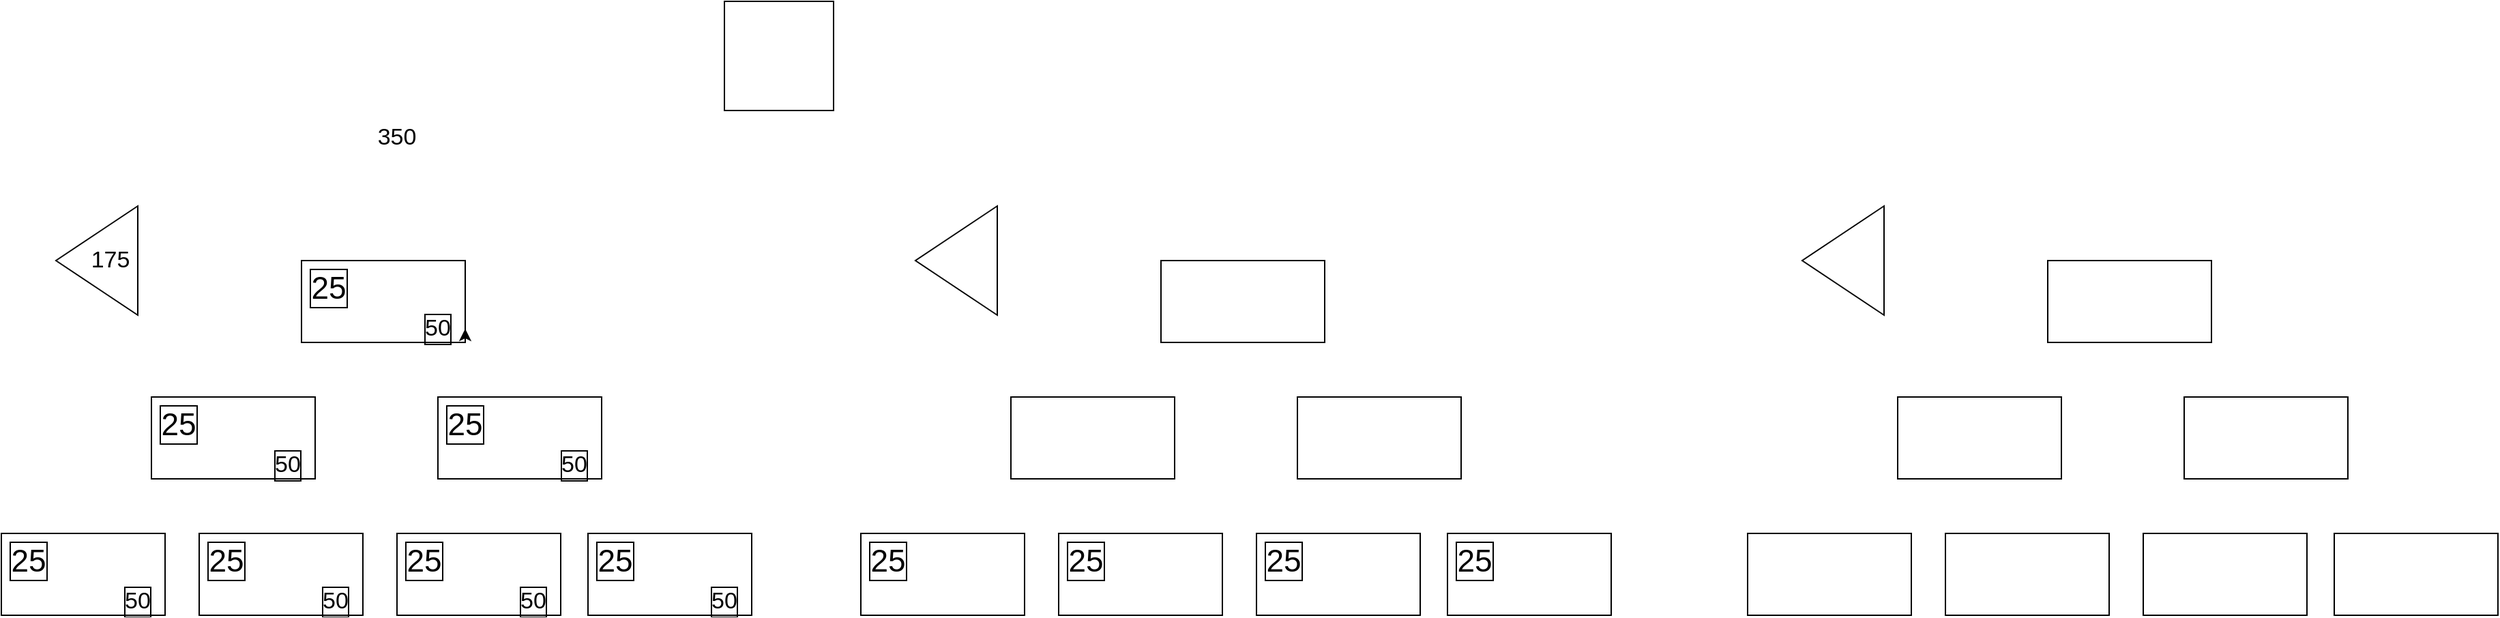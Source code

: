 <mxfile version="13.8.6" type="github">
  <diagram id="OZLdci_d4gNUk_2OADPe" name="Page-1">
    <mxGraphModel dx="1182" dy="763" grid="1" gridSize="10" guides="1" tooltips="1" connect="1" arrows="1" fold="1" page="1" pageScale="1" pageWidth="1700" pageHeight="1100" math="0" shadow="0">
      <root>
        <mxCell id="0" />
        <mxCell id="1" parent="0" />
        <mxCell id="2rhj8iCeanHNHY9vTOnK-1" value="" style="rounded=0;whiteSpace=wrap;html=1;" parent="1" vertex="1">
          <mxGeometry x="220" y="360" width="120" height="60" as="geometry" />
        </mxCell>
        <mxCell id="2rhj8iCeanHNHY9vTOnK-2" value="" style="rounded=0;whiteSpace=wrap;html=1;" parent="1" vertex="1">
          <mxGeometry x="110" y="460" width="120" height="60" as="geometry" />
        </mxCell>
        <mxCell id="2rhj8iCeanHNHY9vTOnK-3" value="" style="rounded=0;whiteSpace=wrap;html=1;" parent="1" vertex="1">
          <mxGeometry x="320" y="460" width="120" height="60" as="geometry" />
        </mxCell>
        <mxCell id="2rhj8iCeanHNHY9vTOnK-4" value="" style="rounded=0;whiteSpace=wrap;html=1;" parent="1" vertex="1">
          <mxGeometry y="560" width="120" height="60" as="geometry" />
        </mxCell>
        <mxCell id="2rhj8iCeanHNHY9vTOnK-5" value="" style="rounded=0;whiteSpace=wrap;html=1;" parent="1" vertex="1">
          <mxGeometry x="145" y="560" width="120" height="60" as="geometry" />
        </mxCell>
        <mxCell id="2rhj8iCeanHNHY9vTOnK-6" value="" style="rounded=0;whiteSpace=wrap;html=1;" parent="1" vertex="1">
          <mxGeometry x="290" y="560" width="120" height="60" as="geometry" />
        </mxCell>
        <mxCell id="2rhj8iCeanHNHY9vTOnK-7" value="" style="rounded=0;whiteSpace=wrap;html=1;" parent="1" vertex="1">
          <mxGeometry x="430" y="560" width="120" height="60" as="geometry" />
        </mxCell>
        <mxCell id="2rhj8iCeanHNHY9vTOnK-8" value="50" style="text;html=1;strokeColor=none;fillColor=none;align=center;verticalAlign=middle;whiteSpace=wrap;rounded=0;labelBorderColor=#000000;fontSize=17;" parent="1" vertex="1">
          <mxGeometry x="300" y="400" width="40" height="20" as="geometry" />
        </mxCell>
        <mxCell id="2rhj8iCeanHNHY9vTOnK-10" value="50" style="text;html=1;strokeColor=none;fillColor=none;align=center;verticalAlign=middle;whiteSpace=wrap;rounded=0;labelBorderColor=#000000;fontSize=17;" parent="1" vertex="1">
          <mxGeometry x="400" y="500" width="40" height="20" as="geometry" />
        </mxCell>
        <mxCell id="2rhj8iCeanHNHY9vTOnK-11" value="50" style="text;html=1;strokeColor=none;fillColor=none;align=center;verticalAlign=middle;whiteSpace=wrap;rounded=0;labelBorderColor=#000000;fontSize=17;" parent="1" vertex="1">
          <mxGeometry x="190" y="500" width="40" height="20" as="geometry" />
        </mxCell>
        <mxCell id="2rhj8iCeanHNHY9vTOnK-12" value="50" style="text;html=1;strokeColor=none;fillColor=none;align=center;verticalAlign=middle;whiteSpace=wrap;rounded=0;labelBorderColor=#000000;fontSize=17;" parent="1" vertex="1">
          <mxGeometry x="225" y="600" width="40" height="20" as="geometry" />
        </mxCell>
        <mxCell id="2rhj8iCeanHNHY9vTOnK-13" value="50" style="text;html=1;strokeColor=none;fillColor=none;align=center;verticalAlign=middle;whiteSpace=wrap;rounded=0;labelBorderColor=#000000;fontSize=17;" parent="1" vertex="1">
          <mxGeometry x="370" y="600" width="40" height="20" as="geometry" />
        </mxCell>
        <mxCell id="2rhj8iCeanHNHY9vTOnK-14" value="50" style="text;html=1;strokeColor=none;fillColor=none;align=center;verticalAlign=middle;whiteSpace=wrap;rounded=0;labelBorderColor=#000000;fontSize=17;" parent="1" vertex="1">
          <mxGeometry x="510" y="600" width="40" height="20" as="geometry" />
        </mxCell>
        <mxCell id="2rhj8iCeanHNHY9vTOnK-15" value="50" style="text;html=1;strokeColor=none;fillColor=none;align=center;verticalAlign=middle;whiteSpace=wrap;rounded=0;labelBorderColor=#000000;fontSize=17;" parent="1" vertex="1">
          <mxGeometry x="80" y="600" width="40" height="20" as="geometry" />
        </mxCell>
        <mxCell id="2rhj8iCeanHNHY9vTOnK-16" value="350" style="text;html=1;strokeColor=none;fillColor=none;align=center;verticalAlign=middle;whiteSpace=wrap;rounded=0;fontSize=17;" parent="1" vertex="1">
          <mxGeometry x="270" y="260" width="40" height="20" as="geometry" />
        </mxCell>
        <mxCell id="2rhj8iCeanHNHY9vTOnK-17" value="" style="triangle;whiteSpace=wrap;html=1;rotation=-180;" parent="1" vertex="1">
          <mxGeometry x="40" y="320" width="60" height="80" as="geometry" />
        </mxCell>
        <mxCell id="2rhj8iCeanHNHY9vTOnK-18" value="175" style="text;html=1;strokeColor=none;fillColor=none;align=center;verticalAlign=middle;whiteSpace=wrap;rounded=0;fontSize=17;" parent="1" vertex="1">
          <mxGeometry x="60" y="350" width="40" height="20" as="geometry" />
        </mxCell>
        <mxCell id="2rhj8iCeanHNHY9vTOnK-20" value="" style="rounded=0;whiteSpace=wrap;html=1;" parent="1" vertex="1">
          <mxGeometry x="850" y="360" width="120" height="60" as="geometry" />
        </mxCell>
        <mxCell id="2rhj8iCeanHNHY9vTOnK-21" value="" style="rounded=0;whiteSpace=wrap;html=1;" parent="1" vertex="1">
          <mxGeometry x="740" y="460" width="120" height="60" as="geometry" />
        </mxCell>
        <mxCell id="2rhj8iCeanHNHY9vTOnK-22" value="" style="rounded=0;whiteSpace=wrap;html=1;" parent="1" vertex="1">
          <mxGeometry x="950" y="460" width="120" height="60" as="geometry" />
        </mxCell>
        <mxCell id="2rhj8iCeanHNHY9vTOnK-23" value="" style="rounded=0;whiteSpace=wrap;html=1;" parent="1" vertex="1">
          <mxGeometry x="630" y="560" width="120" height="60" as="geometry" />
        </mxCell>
        <mxCell id="2rhj8iCeanHNHY9vTOnK-24" value="" style="rounded=0;whiteSpace=wrap;html=1;" parent="1" vertex="1">
          <mxGeometry x="775" y="560" width="120" height="60" as="geometry" />
        </mxCell>
        <mxCell id="2rhj8iCeanHNHY9vTOnK-25" value="" style="rounded=0;whiteSpace=wrap;html=1;" parent="1" vertex="1">
          <mxGeometry x="920" y="560" width="120" height="60" as="geometry" />
        </mxCell>
        <mxCell id="2rhj8iCeanHNHY9vTOnK-26" value="" style="rounded=0;whiteSpace=wrap;html=1;" parent="1" vertex="1">
          <mxGeometry x="1060" y="560" width="120" height="60" as="geometry" />
        </mxCell>
        <mxCell id="2rhj8iCeanHNHY9vTOnK-35" value="" style="triangle;whiteSpace=wrap;html=1;rotation=-180;" parent="1" vertex="1">
          <mxGeometry x="670" y="320" width="60" height="80" as="geometry" />
        </mxCell>
        <mxCell id="2rhj8iCeanHNHY9vTOnK-38" style="edgeStyle=orthogonalEdgeStyle;rounded=0;orthogonalLoop=1;jettySize=auto;html=1;exitX=0.5;exitY=1;exitDx=0;exitDy=0;entryX=1;entryY=0.5;entryDx=0;entryDy=0;" parent="1" source="2rhj8iCeanHNHY9vTOnK-8" target="2rhj8iCeanHNHY9vTOnK-8" edge="1">
          <mxGeometry relative="1" as="geometry" />
        </mxCell>
        <mxCell id="2rhj8iCeanHNHY9vTOnK-39" value="" style="rounded=0;whiteSpace=wrap;html=1;" parent="1" vertex="1">
          <mxGeometry x="1500" y="360" width="120" height="60" as="geometry" />
        </mxCell>
        <mxCell id="2rhj8iCeanHNHY9vTOnK-40" value="" style="rounded=0;whiteSpace=wrap;html=1;" parent="1" vertex="1">
          <mxGeometry x="1390" y="460" width="120" height="60" as="geometry" />
        </mxCell>
        <mxCell id="2rhj8iCeanHNHY9vTOnK-41" value="" style="rounded=0;whiteSpace=wrap;html=1;" parent="1" vertex="1">
          <mxGeometry x="1600" y="460" width="120" height="60" as="geometry" />
        </mxCell>
        <mxCell id="2rhj8iCeanHNHY9vTOnK-42" value="" style="rounded=0;whiteSpace=wrap;html=1;" parent="1" vertex="1">
          <mxGeometry x="1280" y="560" width="120" height="60" as="geometry" />
        </mxCell>
        <mxCell id="2rhj8iCeanHNHY9vTOnK-43" value="" style="rounded=0;whiteSpace=wrap;html=1;" parent="1" vertex="1">
          <mxGeometry x="1425" y="560" width="120" height="60" as="geometry" />
        </mxCell>
        <mxCell id="2rhj8iCeanHNHY9vTOnK-44" value="" style="rounded=0;whiteSpace=wrap;html=1;" parent="1" vertex="1">
          <mxGeometry x="1570" y="560" width="120" height="60" as="geometry" />
        </mxCell>
        <mxCell id="2rhj8iCeanHNHY9vTOnK-45" value="" style="rounded=0;whiteSpace=wrap;html=1;" parent="1" vertex="1">
          <mxGeometry x="1710" y="560" width="120" height="60" as="geometry" />
        </mxCell>
        <mxCell id="2rhj8iCeanHNHY9vTOnK-54" value="" style="triangle;whiteSpace=wrap;html=1;rotation=-180;" parent="1" vertex="1">
          <mxGeometry x="1320" y="320" width="60" height="80" as="geometry" />
        </mxCell>
        <mxCell id="2rhj8iCeanHNHY9vTOnK-57" value="25" style="text;html=1;strokeColor=none;fillColor=none;align=center;verticalAlign=middle;whiteSpace=wrap;rounded=0;labelBorderColor=#000000;fontSize=23;" parent="1" vertex="1">
          <mxGeometry x="220" y="370" width="40" height="20" as="geometry" />
        </mxCell>
        <mxCell id="2rhj8iCeanHNHY9vTOnK-58" value="25" style="text;html=1;strokeColor=none;fillColor=none;align=center;verticalAlign=middle;whiteSpace=wrap;rounded=0;labelBorderColor=#000000;fontSize=23;" parent="1" vertex="1">
          <mxGeometry x="110" y="470" width="40" height="20" as="geometry" />
        </mxCell>
        <mxCell id="2rhj8iCeanHNHY9vTOnK-59" value="25" style="text;html=1;strokeColor=none;fillColor=none;align=center;verticalAlign=middle;whiteSpace=wrap;rounded=0;labelBorderColor=#000000;fontSize=23;" parent="1" vertex="1">
          <mxGeometry y="570" width="40" height="20" as="geometry" />
        </mxCell>
        <mxCell id="2rhj8iCeanHNHY9vTOnK-60" value="25" style="text;html=1;strokeColor=none;fillColor=none;align=center;verticalAlign=middle;whiteSpace=wrap;rounded=0;labelBorderColor=#000000;fontSize=23;" parent="1" vertex="1">
          <mxGeometry x="145" y="570" width="40" height="20" as="geometry" />
        </mxCell>
        <mxCell id="2rhj8iCeanHNHY9vTOnK-61" value="25" style="text;html=1;strokeColor=none;fillColor=none;align=center;verticalAlign=middle;whiteSpace=wrap;rounded=0;labelBorderColor=#000000;fontSize=23;" parent="1" vertex="1">
          <mxGeometry x="290" y="570" width="40" height="20" as="geometry" />
        </mxCell>
        <mxCell id="2rhj8iCeanHNHY9vTOnK-63" value="25" style="text;html=1;strokeColor=none;fillColor=none;align=center;verticalAlign=middle;whiteSpace=wrap;rounded=0;labelBorderColor=#000000;fontSize=23;" parent="1" vertex="1">
          <mxGeometry x="320" y="470" width="40" height="20" as="geometry" />
        </mxCell>
        <mxCell id="2rhj8iCeanHNHY9vTOnK-64" value="25" style="text;html=1;strokeColor=none;fillColor=none;align=center;verticalAlign=middle;whiteSpace=wrap;rounded=0;labelBorderColor=#000000;fontSize=23;" parent="1" vertex="1">
          <mxGeometry x="430" y="570" width="40" height="20" as="geometry" />
        </mxCell>
        <mxCell id="7NSg31XalCFQ3rtfRHrp-2" value="" style="whiteSpace=wrap;html=1;aspect=fixed;" vertex="1" parent="1">
          <mxGeometry x="530" y="170" width="80" height="80" as="geometry" />
        </mxCell>
        <mxCell id="7NSg31XalCFQ3rtfRHrp-3" value="25" style="text;html=1;strokeColor=none;fillColor=none;align=center;verticalAlign=middle;whiteSpace=wrap;rounded=0;labelBorderColor=#000000;fontSize=23;" vertex="1" parent="1">
          <mxGeometry x="630" y="570" width="40" height="20" as="geometry" />
        </mxCell>
        <mxCell id="7NSg31XalCFQ3rtfRHrp-4" value="25" style="text;html=1;strokeColor=none;fillColor=none;align=center;verticalAlign=middle;whiteSpace=wrap;rounded=0;labelBorderColor=#000000;fontSize=23;" vertex="1" parent="1">
          <mxGeometry x="775" y="570" width="40" height="20" as="geometry" />
        </mxCell>
        <mxCell id="7NSg31XalCFQ3rtfRHrp-5" value="25" style="text;html=1;strokeColor=none;fillColor=none;align=center;verticalAlign=middle;whiteSpace=wrap;rounded=0;labelBorderColor=#000000;fontSize=23;" vertex="1" parent="1">
          <mxGeometry x="920" y="570" width="40" height="20" as="geometry" />
        </mxCell>
        <mxCell id="7NSg31XalCFQ3rtfRHrp-6" value="25" style="text;html=1;strokeColor=none;fillColor=none;align=center;verticalAlign=middle;whiteSpace=wrap;rounded=0;labelBorderColor=#000000;fontSize=23;" vertex="1" parent="1">
          <mxGeometry x="1060" y="570" width="40" height="20" as="geometry" />
        </mxCell>
      </root>
    </mxGraphModel>
  </diagram>
</mxfile>
